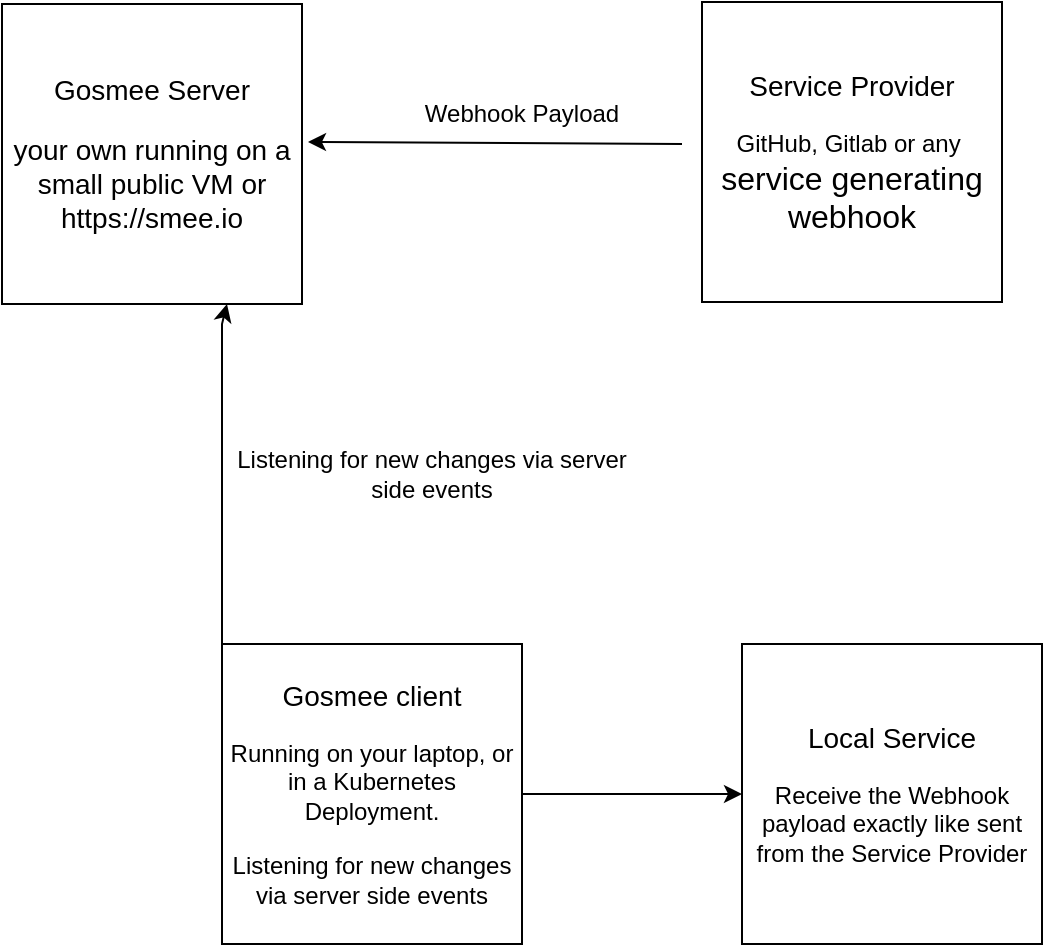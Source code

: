 <mxfile version="22.1.11" type="github">
  <diagram name="Page-1" id="fPaUq7UizsbOj6Rvo8v5">
    <mxGraphModel dx="1143" dy="739" grid="1" gridSize="10" guides="1" tooltips="1" connect="1" arrows="1" fold="1" page="1" pageScale="1" pageWidth="827" pageHeight="1169" math="0" shadow="0">
      <root>
        <mxCell id="0" />
        <mxCell id="1" parent="0" />
        <mxCell id="FwhXUpBAW3lRBLKA5vBd-1" value="&lt;div&gt;&lt;font style=&quot;font-size: 14px;&quot;&gt;Gosmee Server&lt;/font&gt;&lt;br&gt;&lt;/div&gt;&lt;br&gt;&lt;font style=&quot;font-size: 14px;&quot;&gt;your own running on a small public VM or https://smee.io&lt;/font&gt;" style="whiteSpace=wrap;html=1;aspect=fixed;fontSize=11;" vertex="1" parent="1">
          <mxGeometry x="100" y="130" width="150" height="150" as="geometry" />
        </mxCell>
        <mxCell id="FwhXUpBAW3lRBLKA5vBd-2" value="&lt;div&gt;&lt;font style=&quot;font-size: 14px;&quot;&gt;Service Provider&lt;/font&gt;&lt;/div&gt;&lt;div&gt;&lt;br&gt;&lt;/div&gt;&lt;div&gt;&lt;font style=&quot;font-size: 12px;&quot;&gt;GitHub, Gitlab or any&amp;nbsp;&lt;/font&gt;&lt;/div&gt;&lt;div&gt;&lt;font size=&quot;3&quot;&gt;service generating&lt;/font&gt;&lt;/div&gt;&lt;div&gt;&lt;font size=&quot;3&quot;&gt;webhook&lt;/font&gt;&lt;br&gt;&lt;/div&gt;" style="whiteSpace=wrap;html=1;aspect=fixed;fontSize=11;" vertex="1" parent="1">
          <mxGeometry x="450" y="129" width="150" height="150" as="geometry" />
        </mxCell>
        <mxCell id="FwhXUpBAW3lRBLKA5vBd-3" value="" style="endArrow=classic;html=1;rounded=0;entryX=1.02;entryY=0.46;entryDx=0;entryDy=0;entryPerimeter=0;" edge="1" parent="1" target="FwhXUpBAW3lRBLKA5vBd-1">
          <mxGeometry width="50" height="50" relative="1" as="geometry">
            <mxPoint x="440" y="200" as="sourcePoint" />
            <mxPoint x="390" y="410" as="targetPoint" />
            <Array as="points" />
          </mxGeometry>
        </mxCell>
        <mxCell id="FwhXUpBAW3lRBLKA5vBd-4" value="Webhook Payload" style="text;html=1;strokeColor=none;fillColor=none;align=center;verticalAlign=middle;whiteSpace=wrap;rounded=0;" vertex="1" parent="1">
          <mxGeometry x="310" y="170" width="100" height="30" as="geometry" />
        </mxCell>
        <mxCell id="FwhXUpBAW3lRBLKA5vBd-11" style="edgeStyle=orthogonalEdgeStyle;rounded=0;orthogonalLoop=1;jettySize=auto;html=1;entryX=0;entryY=0.5;entryDx=0;entryDy=0;" edge="1" parent="1" source="FwhXUpBAW3lRBLKA5vBd-5" target="FwhXUpBAW3lRBLKA5vBd-10">
          <mxGeometry relative="1" as="geometry" />
        </mxCell>
        <mxCell id="FwhXUpBAW3lRBLKA5vBd-5" value="&lt;div&gt;&lt;font style=&quot;font-size: 14px;&quot;&gt;Gosmee client&lt;/font&gt;&lt;br&gt;&lt;/div&gt;&lt;br&gt;&lt;div&gt;&lt;font style=&quot;font-size: 12px;&quot;&gt;Running on your laptop, or in a Kubernetes Deployment.&lt;/font&gt;&lt;br&gt;&lt;/div&gt;&lt;div&gt;&lt;br&gt;&lt;/div&gt;&lt;div&gt;&lt;font style=&quot;font-size: 12px;&quot;&gt;Listening for new changes via server side events&lt;/font&gt;&lt;/div&gt;" style="whiteSpace=wrap;html=1;aspect=fixed;fontSize=11;" vertex="1" parent="1">
          <mxGeometry x="210" y="450" width="150" height="150" as="geometry" />
        </mxCell>
        <mxCell id="FwhXUpBAW3lRBLKA5vBd-7" value="" style="endArrow=classic;html=1;rounded=0;exitX=0;exitY=0;exitDx=0;exitDy=0;entryX=0.75;entryY=1;entryDx=0;entryDy=0;" edge="1" parent="1" source="FwhXUpBAW3lRBLKA5vBd-5" target="FwhXUpBAW3lRBLKA5vBd-1">
          <mxGeometry width="50" height="50" relative="1" as="geometry">
            <mxPoint x="380" y="380" as="sourcePoint" />
            <mxPoint x="210" y="290" as="targetPoint" />
            <Array as="points">
              <mxPoint x="210" y="290" />
            </Array>
          </mxGeometry>
        </mxCell>
        <mxCell id="FwhXUpBAW3lRBLKA5vBd-8" value="Listening for new changes via server side events" style="text;html=1;strokeColor=none;fillColor=none;align=center;verticalAlign=middle;whiteSpace=wrap;rounded=0;" vertex="1" parent="1">
          <mxGeometry x="210" y="350" width="210" height="30" as="geometry" />
        </mxCell>
        <mxCell id="FwhXUpBAW3lRBLKA5vBd-10" value="&lt;div&gt;&lt;font style=&quot;font-size: 14px;&quot;&gt;Local Service&lt;/font&gt;&lt;/div&gt;&lt;div&gt;&lt;br&gt;&lt;/div&gt;&lt;font style=&quot;font-size: 12px;&quot;&gt;Receive the Webhook payload exactly like sent from the Service Provider&lt;/font&gt;" style="whiteSpace=wrap;html=1;aspect=fixed;fontSize=11;" vertex="1" parent="1">
          <mxGeometry x="470" y="450" width="150" height="150" as="geometry" />
        </mxCell>
      </root>
    </mxGraphModel>
  </diagram>
</mxfile>
